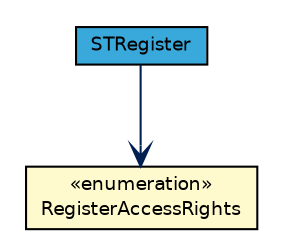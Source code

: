#!/usr/local/bin/dot
#
# Class diagram 
# Generated by UMLGraph version R5_7_2-3-gee82a7 (http://www.umlgraph.org/)
#

digraph G {
	edge [fontname="Helvetica",fontsize=10,labelfontname="Helvetica",labelfontsize=10];
	node [fontname="Helvetica",fontsize=10,shape=plaintext];
	nodesep=0.25;
	ranksep=0.5;
	// com.st.st25sdk.STRegister
	c27861 [label=<<table title="com.st.st25sdk.STRegister" border="0" cellborder="1" cellspacing="0" cellpadding="2" port="p" bgcolor="#39a9dc" href="./STRegister.html">
		<tr><td><table border="0" cellspacing="0" cellpadding="1">
<tr><td align="center" balign="center"> STRegister </td></tr>
		</table></td></tr>
		</table>>, URL="./STRegister.html", fontname="Helvetica", fontcolor="black", fontsize=9.0];
	// com.st.st25sdk.STRegister.RegisterAccessRights
	c27864 [label=<<table title="com.st.st25sdk.STRegister.RegisterAccessRights" border="0" cellborder="1" cellspacing="0" cellpadding="2" port="p" bgcolor="lemonChiffon" href="./STRegister.RegisterAccessRights.html">
		<tr><td><table border="0" cellspacing="0" cellpadding="1">
<tr><td align="center" balign="center"> &#171;enumeration&#187; </td></tr>
<tr><td align="center" balign="center"> RegisterAccessRights </td></tr>
		</table></td></tr>
		</table>>, URL="./STRegister.RegisterAccessRights.html", fontname="Helvetica", fontcolor="black", fontsize=9.0];
	// com.st.st25sdk.STRegister NAVASSOC com.st.st25sdk.STRegister.RegisterAccessRights
	c27861:p -> c27864:p [taillabel="", label="", headlabel="", fontname="Helvetica", fontcolor="#002052", fontsize=10.0, color="#002052", arrowhead=open];
}

